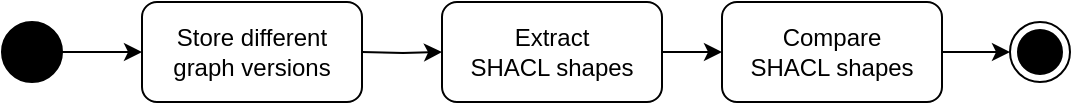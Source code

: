 <mxfile version="24.6.4" type="device" pages="2">
  <diagram name="Page-1" id="e7e014a7-5840-1c2e-5031-d8a46d1fe8dd">
    <mxGraphModel dx="1195" dy="697" grid="1" gridSize="10" guides="1" tooltips="1" connect="1" arrows="1" fold="1" page="1" pageScale="1" pageWidth="1169" pageHeight="826" background="none" math="0" shadow="0">
      <root>
        <mxCell id="0" />
        <mxCell id="1" parent="0" />
        <mxCell id="LAO7RVgKkCjf4AvEU5w0-46" style="edgeStyle=orthogonalEdgeStyle;rounded=0;orthogonalLoop=1;jettySize=auto;html=1;entryX=0;entryY=0.5;entryDx=0;entryDy=0;" edge="1" parent="1" source="LAO7RVgKkCjf4AvEU5w0-41">
          <mxGeometry relative="1" as="geometry">
            <mxPoint x="150" y="95" as="targetPoint" />
          </mxGeometry>
        </mxCell>
        <mxCell id="LAO7RVgKkCjf4AvEU5w0-41" value="" style="ellipse;fillColor=strokeColor;html=1;" vertex="1" parent="1">
          <mxGeometry x="80" y="80" width="30" height="30" as="geometry" />
        </mxCell>
        <mxCell id="LAO7RVgKkCjf4AvEU5w0-47" style="edgeStyle=orthogonalEdgeStyle;rounded=0;orthogonalLoop=1;jettySize=auto;html=1;entryX=0;entryY=0.5;entryDx=0;entryDy=0;" edge="1" parent="1">
          <mxGeometry relative="1" as="geometry">
            <mxPoint x="260" y="95" as="sourcePoint" />
            <mxPoint x="300" y="95" as="targetPoint" />
          </mxGeometry>
        </mxCell>
        <mxCell id="LAO7RVgKkCjf4AvEU5w0-48" style="edgeStyle=orthogonalEdgeStyle;rounded=0;orthogonalLoop=1;jettySize=auto;html=1;" edge="1" parent="1">
          <mxGeometry relative="1" as="geometry">
            <mxPoint x="410" y="95" as="sourcePoint" />
            <mxPoint x="440" y="95" as="targetPoint" />
          </mxGeometry>
        </mxCell>
        <mxCell id="LAO7RVgKkCjf4AvEU5w0-50" style="edgeStyle=orthogonalEdgeStyle;rounded=0;orthogonalLoop=1;jettySize=auto;html=1;entryX=0;entryY=0.5;entryDx=0;entryDy=0;" edge="1" parent="1" target="LAO7RVgKkCjf4AvEU5w0-49">
          <mxGeometry relative="1" as="geometry">
            <mxPoint x="550" y="95" as="sourcePoint" />
          </mxGeometry>
        </mxCell>
        <mxCell id="LAO7RVgKkCjf4AvEU5w0-49" value="" style="ellipse;html=1;shape=endState;fillColor=strokeColor;" vertex="1" parent="1">
          <mxGeometry x="584" y="80" width="30" height="30" as="geometry" />
        </mxCell>
        <mxCell id="qSeWQvEykNP37Oi4yiAF-1" value="Store different graph versions" style="rounded=1;whiteSpace=wrap;html=1;" vertex="1" parent="1">
          <mxGeometry x="150" y="70" width="110" height="50" as="geometry" />
        </mxCell>
        <mxCell id="qSeWQvEykNP37Oi4yiAF-2" value="Extract&lt;div&gt;SHACL shapes&lt;/div&gt;" style="rounded=1;whiteSpace=wrap;html=1;" vertex="1" parent="1">
          <mxGeometry x="300" y="70" width="110" height="50" as="geometry" />
        </mxCell>
        <mxCell id="qSeWQvEykNP37Oi4yiAF-3" value="Compare&lt;div&gt;SHACL shapes&lt;/div&gt;" style="rounded=1;whiteSpace=wrap;html=1;" vertex="1" parent="1">
          <mxGeometry x="440" y="70" width="110" height="50" as="geometry" />
        </mxCell>
      </root>
    </mxGraphModel>
  </diagram>
  <diagram id="V4Prjcm52x0nQ9YmTNY4" name="Seite-2">
    <mxGraphModel dx="1050" dy="621" grid="1" gridSize="10" guides="1" tooltips="1" connect="1" arrows="1" fold="1" page="1" pageScale="1" pageWidth="827" pageHeight="1169" math="0" shadow="0">
      <root>
        <mxCell id="0" />
        <mxCell id="1" parent="0" />
        <mxCell id="XdZP9kozSnrzD7QysN4h-1" style="edgeStyle=orthogonalEdgeStyle;rounded=0;orthogonalLoop=1;jettySize=auto;html=1;entryX=0;entryY=0.5;entryDx=0;entryDy=0;" parent="1" source="XdZP9kozSnrzD7QysN4h-2" edge="1">
          <mxGeometry relative="1" as="geometry">
            <mxPoint x="160" y="235" as="targetPoint" />
          </mxGeometry>
        </mxCell>
        <mxCell id="XdZP9kozSnrzD7QysN4h-2" value="" style="ellipse;fillColor=strokeColor;html=1;" parent="1" vertex="1">
          <mxGeometry x="90" y="220" width="30" height="30" as="geometry" />
        </mxCell>
        <mxCell id="XdZP9kozSnrzD7QysN4h-3" style="rounded=0;orthogonalLoop=1;jettySize=auto;html=1;entryX=0;entryY=0.5;entryDx=0;entryDy=0;" parent="1" edge="1">
          <mxGeometry relative="1" as="geometry">
            <mxPoint x="270" y="235" as="sourcePoint" />
            <mxPoint x="310" y="235" as="targetPoint" />
          </mxGeometry>
        </mxCell>
        <mxCell id="XdZP9kozSnrzD7QysN4h-4" style="rounded=0;orthogonalLoop=1;jettySize=auto;html=1;entryX=0;entryY=0.5;entryDx=0;entryDy=0;" parent="1" target="XdZP9kozSnrzD7QysN4h-6" edge="1">
          <mxGeometry relative="1" as="geometry">
            <mxPoint x="420" y="235" as="sourcePoint" />
            <mxPoint x="450" y="235" as="targetPoint" />
          </mxGeometry>
        </mxCell>
        <mxCell id="XdZP9kozSnrzD7QysN4h-25" style="edgeStyle=orthogonalEdgeStyle;rounded=0;orthogonalLoop=1;jettySize=auto;html=1;exitX=0;exitY=0.5;exitDx=0;exitDy=0;" parent="1" source="XdZP9kozSnrzD7QysN4h-6" edge="1">
          <mxGeometry relative="1" as="geometry">
            <mxPoint x="480" y="234.724" as="targetPoint" />
          </mxGeometry>
        </mxCell>
        <mxCell id="XdZP9kozSnrzD7QysN4h-6" value="" style="ellipse;html=1;shape=endState;fillColor=strokeColor;" parent="1" vertex="1">
          <mxGeometry x="460" y="220" width="30" height="30" as="geometry" />
        </mxCell>
        <mxCell id="XdZP9kozSnrzD7QysN4h-7" value="Check shapes in new graph version G&lt;sub&gt;2&lt;/sub&gt;&amp;nbsp;" style="rounded=1;whiteSpace=wrap;html=1;" parent="1" vertex="1">
          <mxGeometry x="160" y="210" width="110" height="50" as="geometry" />
        </mxCell>
        <mxCell id="XdZP9kozSnrzD7QysN4h-24" style="edgeStyle=orthogonalEdgeStyle;rounded=0;orthogonalLoop=1;jettySize=auto;html=1;entryX=0.5;entryY=0;entryDx=0;entryDy=0;" parent="1" source="XdZP9kozSnrzD7QysN4h-8" target="XdZP9kozSnrzD7QysN4h-23" edge="1">
          <mxGeometry relative="1" as="geometry" />
        </mxCell>
        <mxCell id="XdZP9kozSnrzD7QysN4h-8" value="Modify Turtle file" style="rounded=1;whiteSpace=wrap;html=1;" parent="1" vertex="1">
          <mxGeometry x="310" y="210" width="110" height="50" as="geometry" />
        </mxCell>
        <mxCell id="XdZP9kozSnrzD7QysN4h-19" style="edgeStyle=orthogonalEdgeStyle;rounded=0;orthogonalLoop=1;jettySize=auto;html=1;entryX=0.5;entryY=0;entryDx=0;entryDy=0;" parent="1" source="XdZP9kozSnrzD7QysN4h-11" target="XdZP9kozSnrzD7QysN4h-7" edge="1">
          <mxGeometry relative="1" as="geometry" />
        </mxCell>
        <mxCell id="XdZP9kozSnrzD7QysN4h-11" value="&amp;lt;&amp;lt;QSE&amp;gt;&amp;gt;&lt;br&gt;&lt;br&gt;&lt;b&gt;Java objects S&lt;sub&gt;1&lt;/sub&gt;&lt;/b&gt;" style="html=1;align=center;verticalAlign=middle;dashed=0;whiteSpace=wrap;" parent="1" vertex="1">
          <mxGeometry x="155" y="80" width="120" height="70" as="geometry" />
        </mxCell>
        <mxCell id="XdZP9kozSnrzD7QysN4h-18" style="edgeStyle=orthogonalEdgeStyle;rounded=0;orthogonalLoop=1;jettySize=auto;html=1;entryX=0.5;entryY=0;entryDx=0;entryDy=0;" parent="1" source="XdZP9kozSnrzD7QysN4h-13" target="XdZP9kozSnrzD7QysN4h-8" edge="1">
          <mxGeometry relative="1" as="geometry" />
        </mxCell>
        <mxCell id="XdZP9kozSnrzD7QysN4h-13" value="&amp;lt;&amp;lt;QSE&amp;gt;&amp;gt;&lt;br&gt;&lt;br&gt;&lt;b&gt;Turtle file with all SHACL shapes S&lt;sub&gt;1&lt;/sub&gt;&lt;/b&gt;" style="html=1;align=center;verticalAlign=middle;dashed=0;whiteSpace=wrap;" parent="1" vertex="1">
          <mxGeometry x="295" y="80" width="140" height="90" as="geometry" />
        </mxCell>
        <mxCell id="XdZP9kozSnrzD7QysN4h-22" style="edgeStyle=orthogonalEdgeStyle;rounded=0;orthogonalLoop=1;jettySize=auto;html=1;entryX=0.5;entryY=1;entryDx=0;entryDy=0;" parent="1" source="XdZP9kozSnrzD7QysN4h-20" target="XdZP9kozSnrzD7QysN4h-7" edge="1">
          <mxGeometry relative="1" as="geometry" />
        </mxCell>
        <mxCell id="XdZP9kozSnrzD7QysN4h-20" value="GraphDB - G&lt;sub&gt;2&lt;/sub&gt;" style="shape=cylinder3;whiteSpace=wrap;html=1;boundedLbl=1;backgroundOutline=1;size=15;" parent="1" vertex="1">
          <mxGeometry x="171.88" y="300" width="86.25" height="60" as="geometry" />
        </mxCell>
        <mxCell id="XdZP9kozSnrzD7QysN4h-23" value="&amp;lt;&amp;lt;SPARQL-&lt;div&gt;&lt;span style=&quot;font-family: Verdana; text-align: left; text-wrap: nowrap; background-color: initial;&quot;&gt;ShapeValidator&lt;/span&gt;&amp;gt;&amp;gt;&lt;br&gt;&lt;br&gt;&lt;b&gt;Turtle file with all SHACL shapes S&lt;span style=&quot;font-size: 10px;&quot;&gt;2*&lt;/span&gt;&lt;/b&gt;&lt;/div&gt;" style="html=1;align=center;verticalAlign=middle;dashed=0;whiteSpace=wrap;" parent="1" vertex="1">
          <mxGeometry x="277.5" y="300" width="175" height="90" as="geometry" />
        </mxCell>
      </root>
    </mxGraphModel>
  </diagram>
</mxfile>
